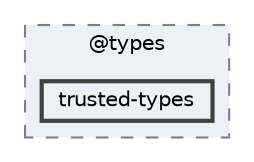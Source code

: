 digraph "pkiclassroomrescheduler/src/main/frontend/node_modules/@types/trusted-types"
{
 // LATEX_PDF_SIZE
  bgcolor="transparent";
  edge [fontname=Helvetica,fontsize=10,labelfontname=Helvetica,labelfontsize=10];
  node [fontname=Helvetica,fontsize=10,shape=box,height=0.2,width=0.4];
  compound=true
  subgraph clusterdir_4e994157bc6d0b5f80f6b9b3b1e8b410 {
    graph [ bgcolor="#edf0f7", pencolor="grey50", label="@types", fontname=Helvetica,fontsize=10 style="filled,dashed", URL="dir_4e994157bc6d0b5f80f6b9b3b1e8b410.html",tooltip=""]
  dir_844cc97a88184d725366b2270bffb6e4 [label="trusted-types", fillcolor="#edf0f7", color="grey25", style="filled,bold", URL="dir_844cc97a88184d725366b2270bffb6e4.html",tooltip=""];
  }
}
